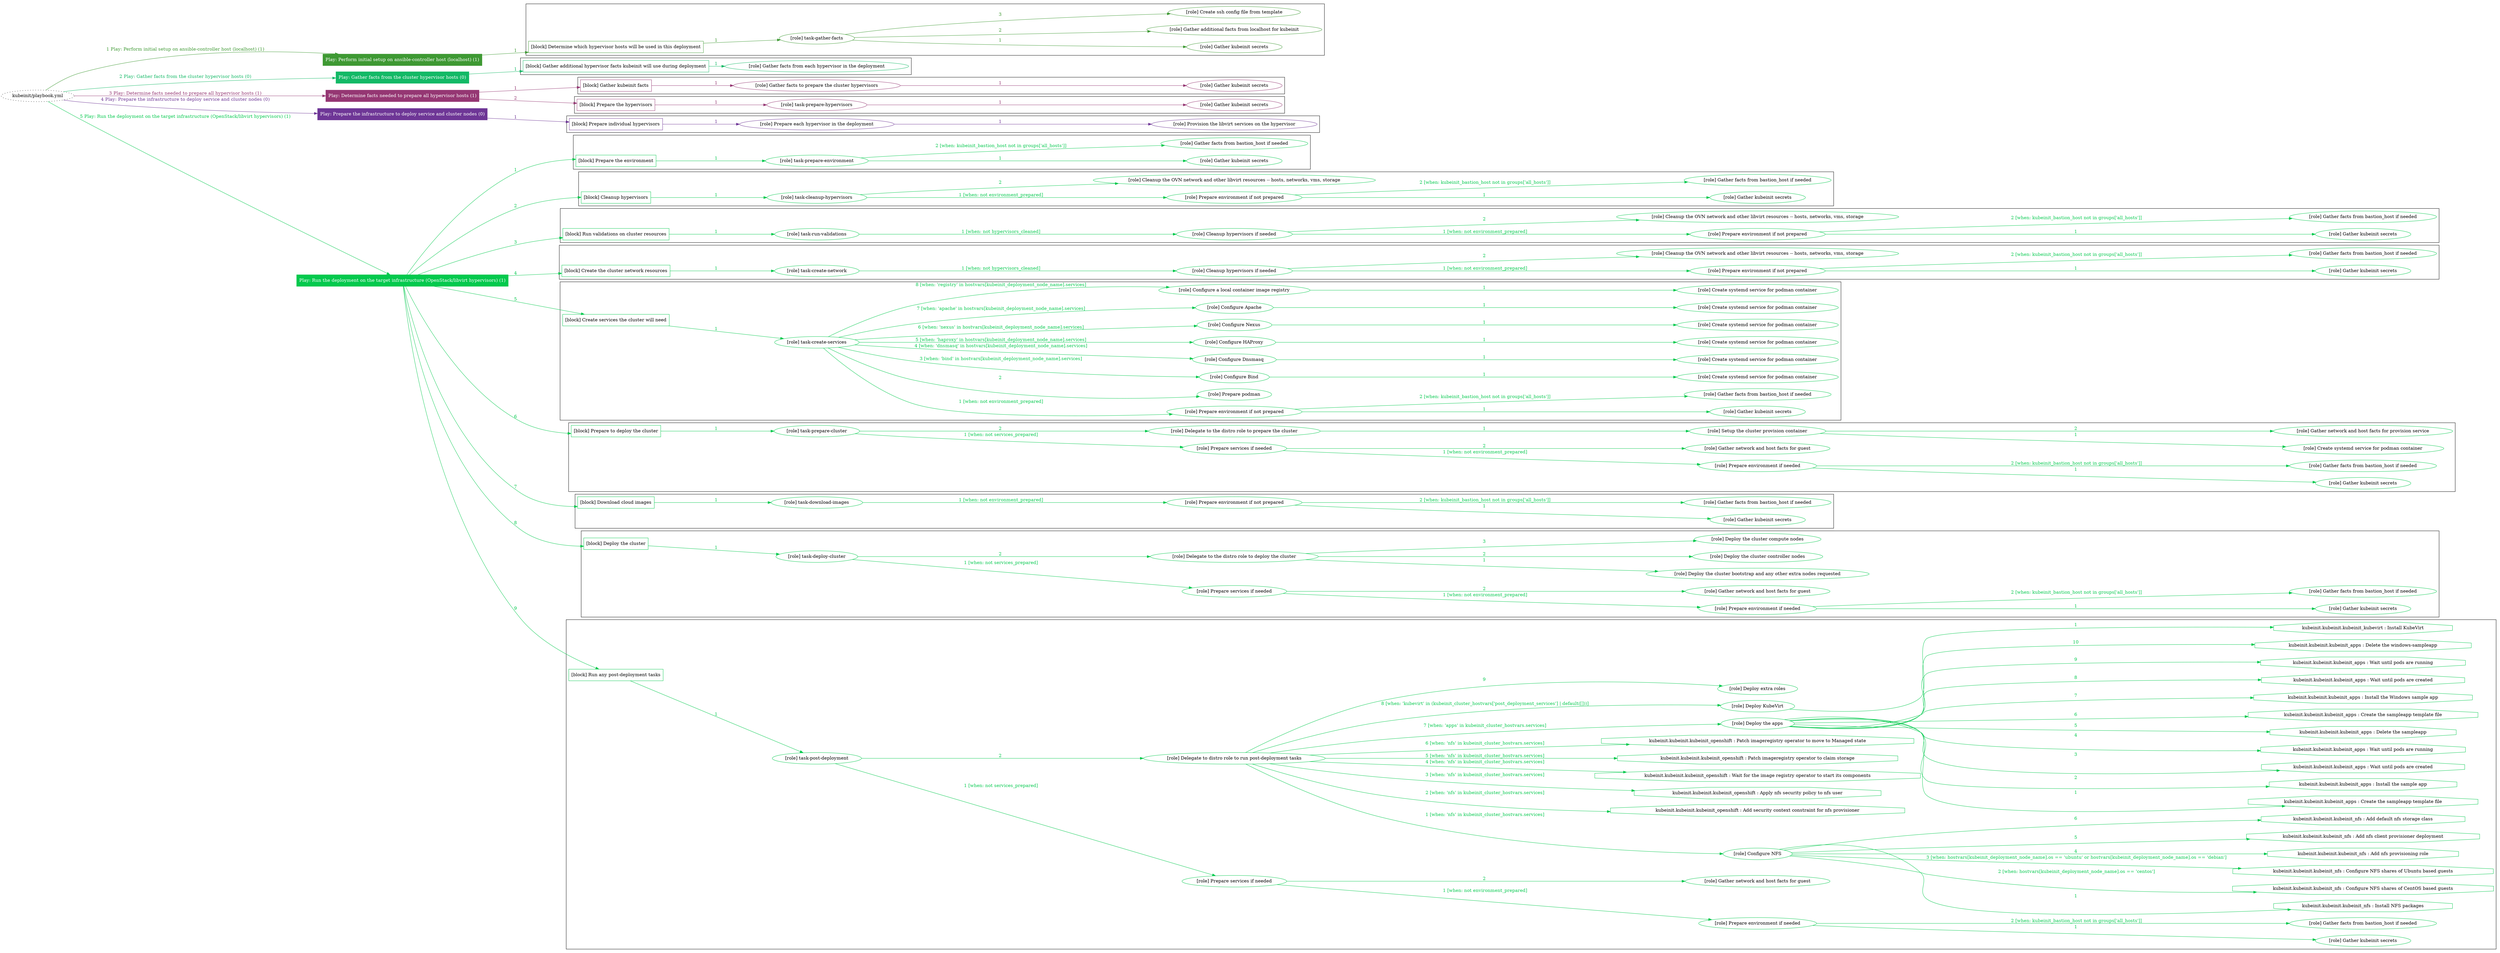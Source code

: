 digraph {
	graph [concentrate=true ordering=in rankdir=LR ratio=fill]
	edge [esep=5 sep=10]
	"kubeinit/playbook.yml" [URL="/home/runner/work/kubeinit/kubeinit/kubeinit/playbook.yml" id=playbook_2260e0f9 style=dotted]
	"kubeinit/playbook.yml" -> play_cb96706c [label="1 Play: Perform initial setup on ansible-controller host (localhost) (1)" color="#3e9933" fontcolor="#3e9933" id=edge_play_cb96706c labeltooltip="1 Play: Perform initial setup on ansible-controller host (localhost) (1)" tooltip="1 Play: Perform initial setup on ansible-controller host (localhost) (1)"]
	subgraph "Play: Perform initial setup on ansible-controller host (localhost) (1)" {
		play_cb96706c [label="Play: Perform initial setup on ansible-controller host (localhost) (1)" URL="/home/runner/work/kubeinit/kubeinit/kubeinit/playbook.yml" color="#3e9933" fontcolor="#ffffff" id=play_cb96706c shape=box style=filled tooltip=localhost]
		play_cb96706c -> block_ac59d38c [label=1 color="#3e9933" fontcolor="#3e9933" id=edge_block_ac59d38c labeltooltip=1 tooltip=1]
		subgraph cluster_block_ac59d38c {
			block_ac59d38c [label="[block] Determine which hypervisor hosts will be used in this deployment" URL="/home/runner/work/kubeinit/kubeinit/kubeinit/playbook.yml" color="#3e9933" id=block_ac59d38c labeltooltip="Determine which hypervisor hosts will be used in this deployment" shape=box tooltip="Determine which hypervisor hosts will be used in this deployment"]
			block_ac59d38c -> role_c56f5a10 [label="1 " color="#3e9933" fontcolor="#3e9933" id=edge_role_c56f5a10 labeltooltip="1 " tooltip="1 "]
			subgraph "task-gather-facts" {
				role_c56f5a10 [label="[role] task-gather-facts" URL="/home/runner/work/kubeinit/kubeinit/kubeinit/playbook.yml" color="#3e9933" id=role_c56f5a10 tooltip="task-gather-facts"]
				role_c56f5a10 -> role_43dac036 [label="1 " color="#3e9933" fontcolor="#3e9933" id=edge_role_43dac036 labeltooltip="1 " tooltip="1 "]
				subgraph "Gather kubeinit secrets" {
					role_43dac036 [label="[role] Gather kubeinit secrets" URL="/home/runner/.ansible/collections/ansible_collections/kubeinit/kubeinit/roles/kubeinit_prepare/tasks/build_hypervisors_group.yml" color="#3e9933" id=role_43dac036 tooltip="Gather kubeinit secrets"]
				}
				role_c56f5a10 -> role_27326c9a [label="2 " color="#3e9933" fontcolor="#3e9933" id=edge_role_27326c9a labeltooltip="2 " tooltip="2 "]
				subgraph "Gather additional facts from localhost for kubeinit" {
					role_27326c9a [label="[role] Gather additional facts from localhost for kubeinit" URL="/home/runner/.ansible/collections/ansible_collections/kubeinit/kubeinit/roles/kubeinit_prepare/tasks/build_hypervisors_group.yml" color="#3e9933" id=role_27326c9a tooltip="Gather additional facts from localhost for kubeinit"]
				}
				role_c56f5a10 -> role_a031f2b9 [label="3 " color="#3e9933" fontcolor="#3e9933" id=edge_role_a031f2b9 labeltooltip="3 " tooltip="3 "]
				subgraph "Create ssh config file from template" {
					role_a031f2b9 [label="[role] Create ssh config file from template" URL="/home/runner/.ansible/collections/ansible_collections/kubeinit/kubeinit/roles/kubeinit_prepare/tasks/build_hypervisors_group.yml" color="#3e9933" id=role_a031f2b9 tooltip="Create ssh config file from template"]
				}
			}
		}
	}
	"kubeinit/playbook.yml" -> play_4f08a99e [label="2 Play: Gather facts from the cluster hypervisor hosts (0)" color="#13b966" fontcolor="#13b966" id=edge_play_4f08a99e labeltooltip="2 Play: Gather facts from the cluster hypervisor hosts (0)" tooltip="2 Play: Gather facts from the cluster hypervisor hosts (0)"]
	subgraph "Play: Gather facts from the cluster hypervisor hosts (0)" {
		play_4f08a99e [label="Play: Gather facts from the cluster hypervisor hosts (0)" URL="/home/runner/work/kubeinit/kubeinit/kubeinit/playbook.yml" color="#13b966" fontcolor="#ffffff" id=play_4f08a99e shape=box style=filled tooltip="Play: Gather facts from the cluster hypervisor hosts (0)"]
		play_4f08a99e -> block_76102a33 [label=1 color="#13b966" fontcolor="#13b966" id=edge_block_76102a33 labeltooltip=1 tooltip=1]
		subgraph cluster_block_76102a33 {
			block_76102a33 [label="[block] Gather additional hypervisor facts kubeinit will use during deployment" URL="/home/runner/work/kubeinit/kubeinit/kubeinit/playbook.yml" color="#13b966" id=block_76102a33 labeltooltip="Gather additional hypervisor facts kubeinit will use during deployment" shape=box tooltip="Gather additional hypervisor facts kubeinit will use during deployment"]
			block_76102a33 -> role_83ed1aba [label="1 " color="#13b966" fontcolor="#13b966" id=edge_role_83ed1aba labeltooltip="1 " tooltip="1 "]
			subgraph "Gather facts from each hypervisor in the deployment" {
				role_83ed1aba [label="[role] Gather facts from each hypervisor in the deployment" URL="/home/runner/work/kubeinit/kubeinit/kubeinit/playbook.yml" color="#13b966" id=role_83ed1aba tooltip="Gather facts from each hypervisor in the deployment"]
			}
		}
	}
	"kubeinit/playbook.yml" -> play_5c1dbdb6 [label="3 Play: Determine facts needed to prepare all hypervisor hosts (1)" color="#953773" fontcolor="#953773" id=edge_play_5c1dbdb6 labeltooltip="3 Play: Determine facts needed to prepare all hypervisor hosts (1)" tooltip="3 Play: Determine facts needed to prepare all hypervisor hosts (1)"]
	subgraph "Play: Determine facts needed to prepare all hypervisor hosts (1)" {
		play_5c1dbdb6 [label="Play: Determine facts needed to prepare all hypervisor hosts (1)" URL="/home/runner/work/kubeinit/kubeinit/kubeinit/playbook.yml" color="#953773" fontcolor="#ffffff" id=play_5c1dbdb6 shape=box style=filled tooltip=localhost]
		play_5c1dbdb6 -> block_6e096ef9 [label=1 color="#953773" fontcolor="#953773" id=edge_block_6e096ef9 labeltooltip=1 tooltip=1]
		subgraph cluster_block_6e096ef9 {
			block_6e096ef9 [label="[block] Gather kubeinit facts" URL="/home/runner/work/kubeinit/kubeinit/kubeinit/playbook.yml" color="#953773" id=block_6e096ef9 labeltooltip="Gather kubeinit facts" shape=box tooltip="Gather kubeinit facts"]
			block_6e096ef9 -> role_a1b9cfc3 [label="1 " color="#953773" fontcolor="#953773" id=edge_role_a1b9cfc3 labeltooltip="1 " tooltip="1 "]
			subgraph "Gather facts to prepare the cluster hypervisors" {
				role_a1b9cfc3 [label="[role] Gather facts to prepare the cluster hypervisors" URL="/home/runner/work/kubeinit/kubeinit/kubeinit/playbook.yml" color="#953773" id=role_a1b9cfc3 tooltip="Gather facts to prepare the cluster hypervisors"]
				role_a1b9cfc3 -> role_01ceef43 [label="1 " color="#953773" fontcolor="#953773" id=edge_role_01ceef43 labeltooltip="1 " tooltip="1 "]
				subgraph "Gather kubeinit secrets" {
					role_01ceef43 [label="[role] Gather kubeinit secrets" URL="/home/runner/.ansible/collections/ansible_collections/kubeinit/kubeinit/roles/kubeinit_prepare/tasks/gather_kubeinit_facts.yml" color="#953773" id=role_01ceef43 tooltip="Gather kubeinit secrets"]
				}
			}
		}
		play_5c1dbdb6 -> block_8b425281 [label=2 color="#953773" fontcolor="#953773" id=edge_block_8b425281 labeltooltip=2 tooltip=2]
		subgraph cluster_block_8b425281 {
			block_8b425281 [label="[block] Prepare the hypervisors" URL="/home/runner/work/kubeinit/kubeinit/kubeinit/playbook.yml" color="#953773" id=block_8b425281 labeltooltip="Prepare the hypervisors" shape=box tooltip="Prepare the hypervisors"]
			block_8b425281 -> role_136146a9 [label="1 " color="#953773" fontcolor="#953773" id=edge_role_136146a9 labeltooltip="1 " tooltip="1 "]
			subgraph "task-prepare-hypervisors" {
				role_136146a9 [label="[role] task-prepare-hypervisors" URL="/home/runner/work/kubeinit/kubeinit/kubeinit/playbook.yml" color="#953773" id=role_136146a9 tooltip="task-prepare-hypervisors"]
				role_136146a9 -> role_70247a9c [label="1 " color="#953773" fontcolor="#953773" id=edge_role_70247a9c labeltooltip="1 " tooltip="1 "]
				subgraph "Gather kubeinit secrets" {
					role_70247a9c [label="[role] Gather kubeinit secrets" URL="/home/runner/.ansible/collections/ansible_collections/kubeinit/kubeinit/roles/kubeinit_prepare/tasks/gather_kubeinit_facts.yml" color="#953773" id=role_70247a9c tooltip="Gather kubeinit secrets"]
				}
			}
		}
	}
	"kubeinit/playbook.yml" -> play_7cf3fdbe [label="4 Play: Prepare the infrastructure to deploy service and cluster nodes (0)" color="#6e3696" fontcolor="#6e3696" id=edge_play_7cf3fdbe labeltooltip="4 Play: Prepare the infrastructure to deploy service and cluster nodes (0)" tooltip="4 Play: Prepare the infrastructure to deploy service and cluster nodes (0)"]
	subgraph "Play: Prepare the infrastructure to deploy service and cluster nodes (0)" {
		play_7cf3fdbe [label="Play: Prepare the infrastructure to deploy service and cluster nodes (0)" URL="/home/runner/work/kubeinit/kubeinit/kubeinit/playbook.yml" color="#6e3696" fontcolor="#ffffff" id=play_7cf3fdbe shape=box style=filled tooltip="Play: Prepare the infrastructure to deploy service and cluster nodes (0)"]
		play_7cf3fdbe -> block_9cf2ef21 [label=1 color="#6e3696" fontcolor="#6e3696" id=edge_block_9cf2ef21 labeltooltip=1 tooltip=1]
		subgraph cluster_block_9cf2ef21 {
			block_9cf2ef21 [label="[block] Prepare individual hypervisors" URL="/home/runner/work/kubeinit/kubeinit/kubeinit/playbook.yml" color="#6e3696" id=block_9cf2ef21 labeltooltip="Prepare individual hypervisors" shape=box tooltip="Prepare individual hypervisors"]
			block_9cf2ef21 -> role_3f03dcf8 [label="1 " color="#6e3696" fontcolor="#6e3696" id=edge_role_3f03dcf8 labeltooltip="1 " tooltip="1 "]
			subgraph "Prepare each hypervisor in the deployment" {
				role_3f03dcf8 [label="[role] Prepare each hypervisor in the deployment" URL="/home/runner/work/kubeinit/kubeinit/kubeinit/playbook.yml" color="#6e3696" id=role_3f03dcf8 tooltip="Prepare each hypervisor in the deployment"]
				role_3f03dcf8 -> role_159ddc24 [label="1 " color="#6e3696" fontcolor="#6e3696" id=edge_role_159ddc24 labeltooltip="1 " tooltip="1 "]
				subgraph "Provision the libvirt services on the hypervisor" {
					role_159ddc24 [label="[role] Provision the libvirt services on the hypervisor" URL="/home/runner/.ansible/collections/ansible_collections/kubeinit/kubeinit/roles/kubeinit_prepare/tasks/prepare_hypervisor.yml" color="#6e3696" id=role_159ddc24 tooltip="Provision the libvirt services on the hypervisor"]
				}
			}
		}
	}
	"kubeinit/playbook.yml" -> play_435ec84e [label="5 Play: Run the deployment on the target infrastructure (OpenStack/libvirt hypervisors) (1)" color="#03c94d" fontcolor="#03c94d" id=edge_play_435ec84e labeltooltip="5 Play: Run the deployment on the target infrastructure (OpenStack/libvirt hypervisors) (1)" tooltip="5 Play: Run the deployment on the target infrastructure (OpenStack/libvirt hypervisors) (1)"]
	subgraph "Play: Run the deployment on the target infrastructure (OpenStack/libvirt hypervisors) (1)" {
		play_435ec84e [label="Play: Run the deployment on the target infrastructure (OpenStack/libvirt hypervisors) (1)" URL="/home/runner/work/kubeinit/kubeinit/kubeinit/playbook.yml" color="#03c94d" fontcolor="#ffffff" id=play_435ec84e shape=box style=filled tooltip=localhost]
		play_435ec84e -> block_8accece9 [label=1 color="#03c94d" fontcolor="#03c94d" id=edge_block_8accece9 labeltooltip=1 tooltip=1]
		subgraph cluster_block_8accece9 {
			block_8accece9 [label="[block] Prepare the environment" URL="/home/runner/work/kubeinit/kubeinit/kubeinit/playbook.yml" color="#03c94d" id=block_8accece9 labeltooltip="Prepare the environment" shape=box tooltip="Prepare the environment"]
			block_8accece9 -> role_9622970b [label="1 " color="#03c94d" fontcolor="#03c94d" id=edge_role_9622970b labeltooltip="1 " tooltip="1 "]
			subgraph "task-prepare-environment" {
				role_9622970b [label="[role] task-prepare-environment" URL="/home/runner/work/kubeinit/kubeinit/kubeinit/playbook.yml" color="#03c94d" id=role_9622970b tooltip="task-prepare-environment"]
				role_9622970b -> role_7a1564af [label="1 " color="#03c94d" fontcolor="#03c94d" id=edge_role_7a1564af labeltooltip="1 " tooltip="1 "]
				subgraph "Gather kubeinit secrets" {
					role_7a1564af [label="[role] Gather kubeinit secrets" URL="/home/runner/.ansible/collections/ansible_collections/kubeinit/kubeinit/roles/kubeinit_prepare/tasks/gather_kubeinit_facts.yml" color="#03c94d" id=role_7a1564af tooltip="Gather kubeinit secrets"]
				}
				role_9622970b -> role_50aab4f2 [label="2 [when: kubeinit_bastion_host not in groups['all_hosts']]" color="#03c94d" fontcolor="#03c94d" id=edge_role_50aab4f2 labeltooltip="2 [when: kubeinit_bastion_host not in groups['all_hosts']]" tooltip="2 [when: kubeinit_bastion_host not in groups['all_hosts']]"]
				subgraph "Gather facts from bastion_host if needed" {
					role_50aab4f2 [label="[role] Gather facts from bastion_host if needed" URL="/home/runner/.ansible/collections/ansible_collections/kubeinit/kubeinit/roles/kubeinit_prepare/tasks/main.yml" color="#03c94d" id=role_50aab4f2 tooltip="Gather facts from bastion_host if needed"]
				}
			}
		}
		play_435ec84e -> block_6df2a86b [label=2 color="#03c94d" fontcolor="#03c94d" id=edge_block_6df2a86b labeltooltip=2 tooltip=2]
		subgraph cluster_block_6df2a86b {
			block_6df2a86b [label="[block] Cleanup hypervisors" URL="/home/runner/work/kubeinit/kubeinit/kubeinit/playbook.yml" color="#03c94d" id=block_6df2a86b labeltooltip="Cleanup hypervisors" shape=box tooltip="Cleanup hypervisors"]
			block_6df2a86b -> role_8113bdde [label="1 " color="#03c94d" fontcolor="#03c94d" id=edge_role_8113bdde labeltooltip="1 " tooltip="1 "]
			subgraph "task-cleanup-hypervisors" {
				role_8113bdde [label="[role] task-cleanup-hypervisors" URL="/home/runner/work/kubeinit/kubeinit/kubeinit/playbook.yml" color="#03c94d" id=role_8113bdde tooltip="task-cleanup-hypervisors"]
				role_8113bdde -> role_74e4fae3 [label="1 [when: not environment_prepared]" color="#03c94d" fontcolor="#03c94d" id=edge_role_74e4fae3 labeltooltip="1 [when: not environment_prepared]" tooltip="1 [when: not environment_prepared]"]
				subgraph "Prepare environment if not prepared" {
					role_74e4fae3 [label="[role] Prepare environment if not prepared" URL="/home/runner/.ansible/collections/ansible_collections/kubeinit/kubeinit/roles/kubeinit_libvirt/tasks/cleanup_hypervisors.yml" color="#03c94d" id=role_74e4fae3 tooltip="Prepare environment if not prepared"]
					role_74e4fae3 -> role_0f7db441 [label="1 " color="#03c94d" fontcolor="#03c94d" id=edge_role_0f7db441 labeltooltip="1 " tooltip="1 "]
					subgraph "Gather kubeinit secrets" {
						role_0f7db441 [label="[role] Gather kubeinit secrets" URL="/home/runner/.ansible/collections/ansible_collections/kubeinit/kubeinit/roles/kubeinit_prepare/tasks/gather_kubeinit_facts.yml" color="#03c94d" id=role_0f7db441 tooltip="Gather kubeinit secrets"]
					}
					role_74e4fae3 -> role_bc627cb1 [label="2 [when: kubeinit_bastion_host not in groups['all_hosts']]" color="#03c94d" fontcolor="#03c94d" id=edge_role_bc627cb1 labeltooltip="2 [when: kubeinit_bastion_host not in groups['all_hosts']]" tooltip="2 [when: kubeinit_bastion_host not in groups['all_hosts']]"]
					subgraph "Gather facts from bastion_host if needed" {
						role_bc627cb1 [label="[role] Gather facts from bastion_host if needed" URL="/home/runner/.ansible/collections/ansible_collections/kubeinit/kubeinit/roles/kubeinit_prepare/tasks/main.yml" color="#03c94d" id=role_bc627cb1 tooltip="Gather facts from bastion_host if needed"]
					}
				}
				role_8113bdde -> role_ec8dcd8f [label="2 " color="#03c94d" fontcolor="#03c94d" id=edge_role_ec8dcd8f labeltooltip="2 " tooltip="2 "]
				subgraph "Cleanup the OVN network and other libvirt resources -- hosts, networks, vms, storage" {
					role_ec8dcd8f [label="[role] Cleanup the OVN network and other libvirt resources -- hosts, networks, vms, storage" URL="/home/runner/.ansible/collections/ansible_collections/kubeinit/kubeinit/roles/kubeinit_libvirt/tasks/cleanup_hypervisors.yml" color="#03c94d" id=role_ec8dcd8f tooltip="Cleanup the OVN network and other libvirt resources -- hosts, networks, vms, storage"]
				}
			}
		}
		play_435ec84e -> block_f2a961c3 [label=3 color="#03c94d" fontcolor="#03c94d" id=edge_block_f2a961c3 labeltooltip=3 tooltip=3]
		subgraph cluster_block_f2a961c3 {
			block_f2a961c3 [label="[block] Run validations on cluster resources" URL="/home/runner/work/kubeinit/kubeinit/kubeinit/playbook.yml" color="#03c94d" id=block_f2a961c3 labeltooltip="Run validations on cluster resources" shape=box tooltip="Run validations on cluster resources"]
			block_f2a961c3 -> role_51626b51 [label="1 " color="#03c94d" fontcolor="#03c94d" id=edge_role_51626b51 labeltooltip="1 " tooltip="1 "]
			subgraph "task-run-validations" {
				role_51626b51 [label="[role] task-run-validations" URL="/home/runner/work/kubeinit/kubeinit/kubeinit/playbook.yml" color="#03c94d" id=role_51626b51 tooltip="task-run-validations"]
				role_51626b51 -> role_276a6424 [label="1 [when: not hypervisors_cleaned]" color="#03c94d" fontcolor="#03c94d" id=edge_role_276a6424 labeltooltip="1 [when: not hypervisors_cleaned]" tooltip="1 [when: not hypervisors_cleaned]"]
				subgraph "Cleanup hypervisors if needed" {
					role_276a6424 [label="[role] Cleanup hypervisors if needed" URL="/home/runner/.ansible/collections/ansible_collections/kubeinit/kubeinit/roles/kubeinit_validations/tasks/main.yml" color="#03c94d" id=role_276a6424 tooltip="Cleanup hypervisors if needed"]
					role_276a6424 -> role_64be8ad4 [label="1 [when: not environment_prepared]" color="#03c94d" fontcolor="#03c94d" id=edge_role_64be8ad4 labeltooltip="1 [when: not environment_prepared]" tooltip="1 [when: not environment_prepared]"]
					subgraph "Prepare environment if not prepared" {
						role_64be8ad4 [label="[role] Prepare environment if not prepared" URL="/home/runner/.ansible/collections/ansible_collections/kubeinit/kubeinit/roles/kubeinit_libvirt/tasks/cleanup_hypervisors.yml" color="#03c94d" id=role_64be8ad4 tooltip="Prepare environment if not prepared"]
						role_64be8ad4 -> role_42177f39 [label="1 " color="#03c94d" fontcolor="#03c94d" id=edge_role_42177f39 labeltooltip="1 " tooltip="1 "]
						subgraph "Gather kubeinit secrets" {
							role_42177f39 [label="[role] Gather kubeinit secrets" URL="/home/runner/.ansible/collections/ansible_collections/kubeinit/kubeinit/roles/kubeinit_prepare/tasks/gather_kubeinit_facts.yml" color="#03c94d" id=role_42177f39 tooltip="Gather kubeinit secrets"]
						}
						role_64be8ad4 -> role_6603ed08 [label="2 [when: kubeinit_bastion_host not in groups['all_hosts']]" color="#03c94d" fontcolor="#03c94d" id=edge_role_6603ed08 labeltooltip="2 [when: kubeinit_bastion_host not in groups['all_hosts']]" tooltip="2 [when: kubeinit_bastion_host not in groups['all_hosts']]"]
						subgraph "Gather facts from bastion_host if needed" {
							role_6603ed08 [label="[role] Gather facts from bastion_host if needed" URL="/home/runner/.ansible/collections/ansible_collections/kubeinit/kubeinit/roles/kubeinit_prepare/tasks/main.yml" color="#03c94d" id=role_6603ed08 tooltip="Gather facts from bastion_host if needed"]
						}
					}
					role_276a6424 -> role_5367969f [label="2 " color="#03c94d" fontcolor="#03c94d" id=edge_role_5367969f labeltooltip="2 " tooltip="2 "]
					subgraph "Cleanup the OVN network and other libvirt resources -- hosts, networks, vms, storage" {
						role_5367969f [label="[role] Cleanup the OVN network and other libvirt resources -- hosts, networks, vms, storage" URL="/home/runner/.ansible/collections/ansible_collections/kubeinit/kubeinit/roles/kubeinit_libvirt/tasks/cleanup_hypervisors.yml" color="#03c94d" id=role_5367969f tooltip="Cleanup the OVN network and other libvirt resources -- hosts, networks, vms, storage"]
					}
				}
			}
		}
		play_435ec84e -> block_7549f984 [label=4 color="#03c94d" fontcolor="#03c94d" id=edge_block_7549f984 labeltooltip=4 tooltip=4]
		subgraph cluster_block_7549f984 {
			block_7549f984 [label="[block] Create the cluster network resources" URL="/home/runner/work/kubeinit/kubeinit/kubeinit/playbook.yml" color="#03c94d" id=block_7549f984 labeltooltip="Create the cluster network resources" shape=box tooltip="Create the cluster network resources"]
			block_7549f984 -> role_a4d1d447 [label="1 " color="#03c94d" fontcolor="#03c94d" id=edge_role_a4d1d447 labeltooltip="1 " tooltip="1 "]
			subgraph "task-create-network" {
				role_a4d1d447 [label="[role] task-create-network" URL="/home/runner/work/kubeinit/kubeinit/kubeinit/playbook.yml" color="#03c94d" id=role_a4d1d447 tooltip="task-create-network"]
				role_a4d1d447 -> role_2a1df12e [label="1 [when: not hypervisors_cleaned]" color="#03c94d" fontcolor="#03c94d" id=edge_role_2a1df12e labeltooltip="1 [when: not hypervisors_cleaned]" tooltip="1 [when: not hypervisors_cleaned]"]
				subgraph "Cleanup hypervisors if needed" {
					role_2a1df12e [label="[role] Cleanup hypervisors if needed" URL="/home/runner/.ansible/collections/ansible_collections/kubeinit/kubeinit/roles/kubeinit_libvirt/tasks/create_network.yml" color="#03c94d" id=role_2a1df12e tooltip="Cleanup hypervisors if needed"]
					role_2a1df12e -> role_5a1a4e41 [label="1 [when: not environment_prepared]" color="#03c94d" fontcolor="#03c94d" id=edge_role_5a1a4e41 labeltooltip="1 [when: not environment_prepared]" tooltip="1 [when: not environment_prepared]"]
					subgraph "Prepare environment if not prepared" {
						role_5a1a4e41 [label="[role] Prepare environment if not prepared" URL="/home/runner/.ansible/collections/ansible_collections/kubeinit/kubeinit/roles/kubeinit_libvirt/tasks/cleanup_hypervisors.yml" color="#03c94d" id=role_5a1a4e41 tooltip="Prepare environment if not prepared"]
						role_5a1a4e41 -> role_4d7a2698 [label="1 " color="#03c94d" fontcolor="#03c94d" id=edge_role_4d7a2698 labeltooltip="1 " tooltip="1 "]
						subgraph "Gather kubeinit secrets" {
							role_4d7a2698 [label="[role] Gather kubeinit secrets" URL="/home/runner/.ansible/collections/ansible_collections/kubeinit/kubeinit/roles/kubeinit_prepare/tasks/gather_kubeinit_facts.yml" color="#03c94d" id=role_4d7a2698 tooltip="Gather kubeinit secrets"]
						}
						role_5a1a4e41 -> role_acd5956a [label="2 [when: kubeinit_bastion_host not in groups['all_hosts']]" color="#03c94d" fontcolor="#03c94d" id=edge_role_acd5956a labeltooltip="2 [when: kubeinit_bastion_host not in groups['all_hosts']]" tooltip="2 [when: kubeinit_bastion_host not in groups['all_hosts']]"]
						subgraph "Gather facts from bastion_host if needed" {
							role_acd5956a [label="[role] Gather facts from bastion_host if needed" URL="/home/runner/.ansible/collections/ansible_collections/kubeinit/kubeinit/roles/kubeinit_prepare/tasks/main.yml" color="#03c94d" id=role_acd5956a tooltip="Gather facts from bastion_host if needed"]
						}
					}
					role_2a1df12e -> role_b5a28c88 [label="2 " color="#03c94d" fontcolor="#03c94d" id=edge_role_b5a28c88 labeltooltip="2 " tooltip="2 "]
					subgraph "Cleanup the OVN network and other libvirt resources -- hosts, networks, vms, storage" {
						role_b5a28c88 [label="[role] Cleanup the OVN network and other libvirt resources -- hosts, networks, vms, storage" URL="/home/runner/.ansible/collections/ansible_collections/kubeinit/kubeinit/roles/kubeinit_libvirt/tasks/cleanup_hypervisors.yml" color="#03c94d" id=role_b5a28c88 tooltip="Cleanup the OVN network and other libvirt resources -- hosts, networks, vms, storage"]
					}
				}
			}
		}
		play_435ec84e -> block_fc6b08d3 [label=5 color="#03c94d" fontcolor="#03c94d" id=edge_block_fc6b08d3 labeltooltip=5 tooltip=5]
		subgraph cluster_block_fc6b08d3 {
			block_fc6b08d3 [label="[block] Create services the cluster will need" URL="/home/runner/work/kubeinit/kubeinit/kubeinit/playbook.yml" color="#03c94d" id=block_fc6b08d3 labeltooltip="Create services the cluster will need" shape=box tooltip="Create services the cluster will need"]
			block_fc6b08d3 -> role_80af0f4d [label="1 " color="#03c94d" fontcolor="#03c94d" id=edge_role_80af0f4d labeltooltip="1 " tooltip="1 "]
			subgraph "task-create-services" {
				role_80af0f4d [label="[role] task-create-services" URL="/home/runner/work/kubeinit/kubeinit/kubeinit/playbook.yml" color="#03c94d" id=role_80af0f4d tooltip="task-create-services"]
				role_80af0f4d -> role_74f5fd32 [label="1 [when: not environment_prepared]" color="#03c94d" fontcolor="#03c94d" id=edge_role_74f5fd32 labeltooltip="1 [when: not environment_prepared]" tooltip="1 [when: not environment_prepared]"]
				subgraph "Prepare environment if not prepared" {
					role_74f5fd32 [label="[role] Prepare environment if not prepared" URL="/home/runner/.ansible/collections/ansible_collections/kubeinit/kubeinit/roles/kubeinit_services/tasks/main.yml" color="#03c94d" id=role_74f5fd32 tooltip="Prepare environment if not prepared"]
					role_74f5fd32 -> role_fbe0d84a [label="1 " color="#03c94d" fontcolor="#03c94d" id=edge_role_fbe0d84a labeltooltip="1 " tooltip="1 "]
					subgraph "Gather kubeinit secrets" {
						role_fbe0d84a [label="[role] Gather kubeinit secrets" URL="/home/runner/.ansible/collections/ansible_collections/kubeinit/kubeinit/roles/kubeinit_prepare/tasks/gather_kubeinit_facts.yml" color="#03c94d" id=role_fbe0d84a tooltip="Gather kubeinit secrets"]
					}
					role_74f5fd32 -> role_356b8d0b [label="2 [when: kubeinit_bastion_host not in groups['all_hosts']]" color="#03c94d" fontcolor="#03c94d" id=edge_role_356b8d0b labeltooltip="2 [when: kubeinit_bastion_host not in groups['all_hosts']]" tooltip="2 [when: kubeinit_bastion_host not in groups['all_hosts']]"]
					subgraph "Gather facts from bastion_host if needed" {
						role_356b8d0b [label="[role] Gather facts from bastion_host if needed" URL="/home/runner/.ansible/collections/ansible_collections/kubeinit/kubeinit/roles/kubeinit_prepare/tasks/main.yml" color="#03c94d" id=role_356b8d0b tooltip="Gather facts from bastion_host if needed"]
					}
				}
				role_80af0f4d -> role_294931dd [label="2 " color="#03c94d" fontcolor="#03c94d" id=edge_role_294931dd labeltooltip="2 " tooltip="2 "]
				subgraph "Prepare podman" {
					role_294931dd [label="[role] Prepare podman" URL="/home/runner/.ansible/collections/ansible_collections/kubeinit/kubeinit/roles/kubeinit_services/tasks/00_create_service_pod.yml" color="#03c94d" id=role_294931dd tooltip="Prepare podman"]
				}
				role_80af0f4d -> role_9aff7387 [label="3 [when: 'bind' in hostvars[kubeinit_deployment_node_name].services]" color="#03c94d" fontcolor="#03c94d" id=edge_role_9aff7387 labeltooltip="3 [when: 'bind' in hostvars[kubeinit_deployment_node_name].services]" tooltip="3 [when: 'bind' in hostvars[kubeinit_deployment_node_name].services]"]
				subgraph "Configure Bind" {
					role_9aff7387 [label="[role] Configure Bind" URL="/home/runner/.ansible/collections/ansible_collections/kubeinit/kubeinit/roles/kubeinit_services/tasks/start_services_containers.yml" color="#03c94d" id=role_9aff7387 tooltip="Configure Bind"]
					role_9aff7387 -> role_9d99aab3 [label="1 " color="#03c94d" fontcolor="#03c94d" id=edge_role_9d99aab3 labeltooltip="1 " tooltip="1 "]
					subgraph "Create systemd service for podman container" {
						role_9d99aab3 [label="[role] Create systemd service for podman container" URL="/home/runner/.ansible/collections/ansible_collections/kubeinit/kubeinit/roles/kubeinit_bind/tasks/main.yml" color="#03c94d" id=role_9d99aab3 tooltip="Create systemd service for podman container"]
					}
				}
				role_80af0f4d -> role_0a3d80fc [label="4 [when: 'dnsmasq' in hostvars[kubeinit_deployment_node_name].services]" color="#03c94d" fontcolor="#03c94d" id=edge_role_0a3d80fc labeltooltip="4 [when: 'dnsmasq' in hostvars[kubeinit_deployment_node_name].services]" tooltip="4 [when: 'dnsmasq' in hostvars[kubeinit_deployment_node_name].services]"]
				subgraph "Configure Dnsmasq" {
					role_0a3d80fc [label="[role] Configure Dnsmasq" URL="/home/runner/.ansible/collections/ansible_collections/kubeinit/kubeinit/roles/kubeinit_services/tasks/start_services_containers.yml" color="#03c94d" id=role_0a3d80fc tooltip="Configure Dnsmasq"]
					role_0a3d80fc -> role_d9cd92db [label="1 " color="#03c94d" fontcolor="#03c94d" id=edge_role_d9cd92db labeltooltip="1 " tooltip="1 "]
					subgraph "Create systemd service for podman container" {
						role_d9cd92db [label="[role] Create systemd service for podman container" URL="/home/runner/.ansible/collections/ansible_collections/kubeinit/kubeinit/roles/kubeinit_dnsmasq/tasks/main.yml" color="#03c94d" id=role_d9cd92db tooltip="Create systemd service for podman container"]
					}
				}
				role_80af0f4d -> role_aee1b518 [label="5 [when: 'haproxy' in hostvars[kubeinit_deployment_node_name].services]" color="#03c94d" fontcolor="#03c94d" id=edge_role_aee1b518 labeltooltip="5 [when: 'haproxy' in hostvars[kubeinit_deployment_node_name].services]" tooltip="5 [when: 'haproxy' in hostvars[kubeinit_deployment_node_name].services]"]
				subgraph "Configure HAProxy" {
					role_aee1b518 [label="[role] Configure HAProxy" URL="/home/runner/.ansible/collections/ansible_collections/kubeinit/kubeinit/roles/kubeinit_services/tasks/start_services_containers.yml" color="#03c94d" id=role_aee1b518 tooltip="Configure HAProxy"]
					role_aee1b518 -> role_180b311d [label="1 " color="#03c94d" fontcolor="#03c94d" id=edge_role_180b311d labeltooltip="1 " tooltip="1 "]
					subgraph "Create systemd service for podman container" {
						role_180b311d [label="[role] Create systemd service for podman container" URL="/home/runner/.ansible/collections/ansible_collections/kubeinit/kubeinit/roles/kubeinit_haproxy/tasks/main.yml" color="#03c94d" id=role_180b311d tooltip="Create systemd service for podman container"]
					}
				}
				role_80af0f4d -> role_23cda4e4 [label="6 [when: 'nexus' in hostvars[kubeinit_deployment_node_name].services]" color="#03c94d" fontcolor="#03c94d" id=edge_role_23cda4e4 labeltooltip="6 [when: 'nexus' in hostvars[kubeinit_deployment_node_name].services]" tooltip="6 [when: 'nexus' in hostvars[kubeinit_deployment_node_name].services]"]
				subgraph "Configure Nexus" {
					role_23cda4e4 [label="[role] Configure Nexus" URL="/home/runner/.ansible/collections/ansible_collections/kubeinit/kubeinit/roles/kubeinit_services/tasks/start_services_containers.yml" color="#03c94d" id=role_23cda4e4 tooltip="Configure Nexus"]
					role_23cda4e4 -> role_bece851d [label="1 " color="#03c94d" fontcolor="#03c94d" id=edge_role_bece851d labeltooltip="1 " tooltip="1 "]
					subgraph "Create systemd service for podman container" {
						role_bece851d [label="[role] Create systemd service for podman container" URL="/home/runner/.ansible/collections/ansible_collections/kubeinit/kubeinit/roles/kubeinit_nexus/tasks/main.yml" color="#03c94d" id=role_bece851d tooltip="Create systemd service for podman container"]
					}
				}
				role_80af0f4d -> role_79b56be5 [label="7 [when: 'apache' in hostvars[kubeinit_deployment_node_name].services]" color="#03c94d" fontcolor="#03c94d" id=edge_role_79b56be5 labeltooltip="7 [when: 'apache' in hostvars[kubeinit_deployment_node_name].services]" tooltip="7 [when: 'apache' in hostvars[kubeinit_deployment_node_name].services]"]
				subgraph "Configure Apache" {
					role_79b56be5 [label="[role] Configure Apache" URL="/home/runner/.ansible/collections/ansible_collections/kubeinit/kubeinit/roles/kubeinit_services/tasks/start_services_containers.yml" color="#03c94d" id=role_79b56be5 tooltip="Configure Apache"]
					role_79b56be5 -> role_bb4d472f [label="1 " color="#03c94d" fontcolor="#03c94d" id=edge_role_bb4d472f labeltooltip="1 " tooltip="1 "]
					subgraph "Create systemd service for podman container" {
						role_bb4d472f [label="[role] Create systemd service for podman container" URL="/home/runner/.ansible/collections/ansible_collections/kubeinit/kubeinit/roles/kubeinit_apache/tasks/main.yml" color="#03c94d" id=role_bb4d472f tooltip="Create systemd service for podman container"]
					}
				}
				role_80af0f4d -> role_2fcc9c0c [label="8 [when: 'registry' in hostvars[kubeinit_deployment_node_name].services]" color="#03c94d" fontcolor="#03c94d" id=edge_role_2fcc9c0c labeltooltip="8 [when: 'registry' in hostvars[kubeinit_deployment_node_name].services]" tooltip="8 [when: 'registry' in hostvars[kubeinit_deployment_node_name].services]"]
				subgraph "Configure a local container image registry" {
					role_2fcc9c0c [label="[role] Configure a local container image registry" URL="/home/runner/.ansible/collections/ansible_collections/kubeinit/kubeinit/roles/kubeinit_services/tasks/start_services_containers.yml" color="#03c94d" id=role_2fcc9c0c tooltip="Configure a local container image registry"]
					role_2fcc9c0c -> role_d96a816f [label="1 " color="#03c94d" fontcolor="#03c94d" id=edge_role_d96a816f labeltooltip="1 " tooltip="1 "]
					subgraph "Create systemd service for podman container" {
						role_d96a816f [label="[role] Create systemd service for podman container" URL="/home/runner/.ansible/collections/ansible_collections/kubeinit/kubeinit/roles/kubeinit_registry/tasks/main.yml" color="#03c94d" id=role_d96a816f tooltip="Create systemd service for podman container"]
					}
				}
			}
		}
		play_435ec84e -> block_4e574fe7 [label=6 color="#03c94d" fontcolor="#03c94d" id=edge_block_4e574fe7 labeltooltip=6 tooltip=6]
		subgraph cluster_block_4e574fe7 {
			block_4e574fe7 [label="[block] Prepare to deploy the cluster" URL="/home/runner/work/kubeinit/kubeinit/kubeinit/playbook.yml" color="#03c94d" id=block_4e574fe7 labeltooltip="Prepare to deploy the cluster" shape=box tooltip="Prepare to deploy the cluster"]
			block_4e574fe7 -> role_f5b0188a [label="1 " color="#03c94d" fontcolor="#03c94d" id=edge_role_f5b0188a labeltooltip="1 " tooltip="1 "]
			subgraph "task-prepare-cluster" {
				role_f5b0188a [label="[role] task-prepare-cluster" URL="/home/runner/work/kubeinit/kubeinit/kubeinit/playbook.yml" color="#03c94d" id=role_f5b0188a tooltip="task-prepare-cluster"]
				role_f5b0188a -> role_d7cfdb4d [label="1 [when: not services_prepared]" color="#03c94d" fontcolor="#03c94d" id=edge_role_d7cfdb4d labeltooltip="1 [when: not services_prepared]" tooltip="1 [when: not services_prepared]"]
				subgraph "Prepare services if needed" {
					role_d7cfdb4d [label="[role] Prepare services if needed" URL="/home/runner/.ansible/collections/ansible_collections/kubeinit/kubeinit/roles/kubeinit_prepare/tasks/prepare_cluster.yml" color="#03c94d" id=role_d7cfdb4d tooltip="Prepare services if needed"]
					role_d7cfdb4d -> role_8cb15a99 [label="1 [when: not environment_prepared]" color="#03c94d" fontcolor="#03c94d" id=edge_role_8cb15a99 labeltooltip="1 [when: not environment_prepared]" tooltip="1 [when: not environment_prepared]"]
					subgraph "Prepare environment if needed" {
						role_8cb15a99 [label="[role] Prepare environment if needed" URL="/home/runner/.ansible/collections/ansible_collections/kubeinit/kubeinit/roles/kubeinit_services/tasks/prepare_services.yml" color="#03c94d" id=role_8cb15a99 tooltip="Prepare environment if needed"]
						role_8cb15a99 -> role_9453930b [label="1 " color="#03c94d" fontcolor="#03c94d" id=edge_role_9453930b labeltooltip="1 " tooltip="1 "]
						subgraph "Gather kubeinit secrets" {
							role_9453930b [label="[role] Gather kubeinit secrets" URL="/home/runner/.ansible/collections/ansible_collections/kubeinit/kubeinit/roles/kubeinit_prepare/tasks/gather_kubeinit_facts.yml" color="#03c94d" id=role_9453930b tooltip="Gather kubeinit secrets"]
						}
						role_8cb15a99 -> role_0ee02c7f [label="2 [when: kubeinit_bastion_host not in groups['all_hosts']]" color="#03c94d" fontcolor="#03c94d" id=edge_role_0ee02c7f labeltooltip="2 [when: kubeinit_bastion_host not in groups['all_hosts']]" tooltip="2 [when: kubeinit_bastion_host not in groups['all_hosts']]"]
						subgraph "Gather facts from bastion_host if needed" {
							role_0ee02c7f [label="[role] Gather facts from bastion_host if needed" URL="/home/runner/.ansible/collections/ansible_collections/kubeinit/kubeinit/roles/kubeinit_prepare/tasks/main.yml" color="#03c94d" id=role_0ee02c7f tooltip="Gather facts from bastion_host if needed"]
						}
					}
					role_d7cfdb4d -> role_a3c329c8 [label="2 " color="#03c94d" fontcolor="#03c94d" id=edge_role_a3c329c8 labeltooltip="2 " tooltip="2 "]
					subgraph "Gather network and host facts for guest" {
						role_a3c329c8 [label="[role] Gather network and host facts for guest" URL="/home/runner/.ansible/collections/ansible_collections/kubeinit/kubeinit/roles/kubeinit_services/tasks/prepare_services.yml" color="#03c94d" id=role_a3c329c8 tooltip="Gather network and host facts for guest"]
					}
				}
				role_f5b0188a -> role_7dc4ddce [label="2 " color="#03c94d" fontcolor="#03c94d" id=edge_role_7dc4ddce labeltooltip="2 " tooltip="2 "]
				subgraph "Delegate to the distro role to prepare the cluster" {
					role_7dc4ddce [label="[role] Delegate to the distro role to prepare the cluster" URL="/home/runner/.ansible/collections/ansible_collections/kubeinit/kubeinit/roles/kubeinit_prepare/tasks/prepare_cluster.yml" color="#03c94d" id=role_7dc4ddce tooltip="Delegate to the distro role to prepare the cluster"]
					role_7dc4ddce -> role_19d9504b [label="1 " color="#03c94d" fontcolor="#03c94d" id=edge_role_19d9504b labeltooltip="1 " tooltip="1 "]
					subgraph "Setup the cluster provision container" {
						role_19d9504b [label="[role] Setup the cluster provision container" URL="/home/runner/.ansible/collections/ansible_collections/kubeinit/kubeinit/roles/kubeinit_openshift/tasks/prepare_cluster.yml" color="#03c94d" id=role_19d9504b tooltip="Setup the cluster provision container"]
						role_19d9504b -> role_a2a88b44 [label="1 " color="#03c94d" fontcolor="#03c94d" id=edge_role_a2a88b44 labeltooltip="1 " tooltip="1 "]
						subgraph "Create systemd service for podman container" {
							role_a2a88b44 [label="[role] Create systemd service for podman container" URL="/home/runner/.ansible/collections/ansible_collections/kubeinit/kubeinit/roles/kubeinit_services/tasks/create_provision_container.yml" color="#03c94d" id=role_a2a88b44 tooltip="Create systemd service for podman container"]
						}
						role_19d9504b -> role_8c3951f0 [label="2 " color="#03c94d" fontcolor="#03c94d" id=edge_role_8c3951f0 labeltooltip="2 " tooltip="2 "]
						subgraph "Gather network and host facts for provision service" {
							role_8c3951f0 [label="[role] Gather network and host facts for provision service" URL="/home/runner/.ansible/collections/ansible_collections/kubeinit/kubeinit/roles/kubeinit_services/tasks/create_provision_container.yml" color="#03c94d" id=role_8c3951f0 tooltip="Gather network and host facts for provision service"]
						}
					}
				}
			}
		}
		play_435ec84e -> block_a4cc1f3d [label=7 color="#03c94d" fontcolor="#03c94d" id=edge_block_a4cc1f3d labeltooltip=7 tooltip=7]
		subgraph cluster_block_a4cc1f3d {
			block_a4cc1f3d [label="[block] Download cloud images" URL="/home/runner/work/kubeinit/kubeinit/kubeinit/playbook.yml" color="#03c94d" id=block_a4cc1f3d labeltooltip="Download cloud images" shape=box tooltip="Download cloud images"]
			block_a4cc1f3d -> role_70d6356b [label="1 " color="#03c94d" fontcolor="#03c94d" id=edge_role_70d6356b labeltooltip="1 " tooltip="1 "]
			subgraph "task-download-images" {
				role_70d6356b [label="[role] task-download-images" URL="/home/runner/work/kubeinit/kubeinit/kubeinit/playbook.yml" color="#03c94d" id=role_70d6356b tooltip="task-download-images"]
				role_70d6356b -> role_6641f74c [label="1 [when: not environment_prepared]" color="#03c94d" fontcolor="#03c94d" id=edge_role_6641f74c labeltooltip="1 [when: not environment_prepared]" tooltip="1 [when: not environment_prepared]"]
				subgraph "Prepare environment if not prepared" {
					role_6641f74c [label="[role] Prepare environment if not prepared" URL="/home/runner/.ansible/collections/ansible_collections/kubeinit/kubeinit/roles/kubeinit_libvirt/tasks/download_cloud_images.yml" color="#03c94d" id=role_6641f74c tooltip="Prepare environment if not prepared"]
					role_6641f74c -> role_aa341a5c [label="1 " color="#03c94d" fontcolor="#03c94d" id=edge_role_aa341a5c labeltooltip="1 " tooltip="1 "]
					subgraph "Gather kubeinit secrets" {
						role_aa341a5c [label="[role] Gather kubeinit secrets" URL="/home/runner/.ansible/collections/ansible_collections/kubeinit/kubeinit/roles/kubeinit_prepare/tasks/gather_kubeinit_facts.yml" color="#03c94d" id=role_aa341a5c tooltip="Gather kubeinit secrets"]
					}
					role_6641f74c -> role_15fb190f [label="2 [when: kubeinit_bastion_host not in groups['all_hosts']]" color="#03c94d" fontcolor="#03c94d" id=edge_role_15fb190f labeltooltip="2 [when: kubeinit_bastion_host not in groups['all_hosts']]" tooltip="2 [when: kubeinit_bastion_host not in groups['all_hosts']]"]
					subgraph "Gather facts from bastion_host if needed" {
						role_15fb190f [label="[role] Gather facts from bastion_host if needed" URL="/home/runner/.ansible/collections/ansible_collections/kubeinit/kubeinit/roles/kubeinit_prepare/tasks/main.yml" color="#03c94d" id=role_15fb190f tooltip="Gather facts from bastion_host if needed"]
					}
				}
			}
		}
		play_435ec84e -> block_8822492f [label=8 color="#03c94d" fontcolor="#03c94d" id=edge_block_8822492f labeltooltip=8 tooltip=8]
		subgraph cluster_block_8822492f {
			block_8822492f [label="[block] Deploy the cluster" URL="/home/runner/work/kubeinit/kubeinit/kubeinit/playbook.yml" color="#03c94d" id=block_8822492f labeltooltip="Deploy the cluster" shape=box tooltip="Deploy the cluster"]
			block_8822492f -> role_9c194909 [label="1 " color="#03c94d" fontcolor="#03c94d" id=edge_role_9c194909 labeltooltip="1 " tooltip="1 "]
			subgraph "task-deploy-cluster" {
				role_9c194909 [label="[role] task-deploy-cluster" URL="/home/runner/work/kubeinit/kubeinit/kubeinit/playbook.yml" color="#03c94d" id=role_9c194909 tooltip="task-deploy-cluster"]
				role_9c194909 -> role_a6d5d325 [label="1 [when: not services_prepared]" color="#03c94d" fontcolor="#03c94d" id=edge_role_a6d5d325 labeltooltip="1 [when: not services_prepared]" tooltip="1 [when: not services_prepared]"]
				subgraph "Prepare services if needed" {
					role_a6d5d325 [label="[role] Prepare services if needed" URL="/home/runner/.ansible/collections/ansible_collections/kubeinit/kubeinit/roles/kubeinit_prepare/tasks/deploy_cluster.yml" color="#03c94d" id=role_a6d5d325 tooltip="Prepare services if needed"]
					role_a6d5d325 -> role_0c95091f [label="1 [when: not environment_prepared]" color="#03c94d" fontcolor="#03c94d" id=edge_role_0c95091f labeltooltip="1 [when: not environment_prepared]" tooltip="1 [when: not environment_prepared]"]
					subgraph "Prepare environment if needed" {
						role_0c95091f [label="[role] Prepare environment if needed" URL="/home/runner/.ansible/collections/ansible_collections/kubeinit/kubeinit/roles/kubeinit_services/tasks/prepare_services.yml" color="#03c94d" id=role_0c95091f tooltip="Prepare environment if needed"]
						role_0c95091f -> role_d5a4f8a2 [label="1 " color="#03c94d" fontcolor="#03c94d" id=edge_role_d5a4f8a2 labeltooltip="1 " tooltip="1 "]
						subgraph "Gather kubeinit secrets" {
							role_d5a4f8a2 [label="[role] Gather kubeinit secrets" URL="/home/runner/.ansible/collections/ansible_collections/kubeinit/kubeinit/roles/kubeinit_prepare/tasks/gather_kubeinit_facts.yml" color="#03c94d" id=role_d5a4f8a2 tooltip="Gather kubeinit secrets"]
						}
						role_0c95091f -> role_1e6b4926 [label="2 [when: kubeinit_bastion_host not in groups['all_hosts']]" color="#03c94d" fontcolor="#03c94d" id=edge_role_1e6b4926 labeltooltip="2 [when: kubeinit_bastion_host not in groups['all_hosts']]" tooltip="2 [when: kubeinit_bastion_host not in groups['all_hosts']]"]
						subgraph "Gather facts from bastion_host if needed" {
							role_1e6b4926 [label="[role] Gather facts from bastion_host if needed" URL="/home/runner/.ansible/collections/ansible_collections/kubeinit/kubeinit/roles/kubeinit_prepare/tasks/main.yml" color="#03c94d" id=role_1e6b4926 tooltip="Gather facts from bastion_host if needed"]
						}
					}
					role_a6d5d325 -> role_73aa4aa2 [label="2 " color="#03c94d" fontcolor="#03c94d" id=edge_role_73aa4aa2 labeltooltip="2 " tooltip="2 "]
					subgraph "Gather network and host facts for guest" {
						role_73aa4aa2 [label="[role] Gather network and host facts for guest" URL="/home/runner/.ansible/collections/ansible_collections/kubeinit/kubeinit/roles/kubeinit_services/tasks/prepare_services.yml" color="#03c94d" id=role_73aa4aa2 tooltip="Gather network and host facts for guest"]
					}
				}
				role_9c194909 -> role_0fd5e021 [label="2 " color="#03c94d" fontcolor="#03c94d" id=edge_role_0fd5e021 labeltooltip="2 " tooltip="2 "]
				subgraph "Delegate to the distro role to deploy the cluster" {
					role_0fd5e021 [label="[role] Delegate to the distro role to deploy the cluster" URL="/home/runner/.ansible/collections/ansible_collections/kubeinit/kubeinit/roles/kubeinit_prepare/tasks/deploy_cluster.yml" color="#03c94d" id=role_0fd5e021 tooltip="Delegate to the distro role to deploy the cluster"]
					role_0fd5e021 -> role_370b2fad [label="1 " color="#03c94d" fontcolor="#03c94d" id=edge_role_370b2fad labeltooltip="1 " tooltip="1 "]
					subgraph "Deploy the cluster bootstrap and any other extra nodes requested" {
						role_370b2fad [label="[role] Deploy the cluster bootstrap and any other extra nodes requested" URL="/home/runner/.ansible/collections/ansible_collections/kubeinit/kubeinit/roles/kubeinit_openshift/tasks/main.yml" color="#03c94d" id=role_370b2fad tooltip="Deploy the cluster bootstrap and any other extra nodes requested"]
					}
					role_0fd5e021 -> role_d62a0514 [label="2 " color="#03c94d" fontcolor="#03c94d" id=edge_role_d62a0514 labeltooltip="2 " tooltip="2 "]
					subgraph "Deploy the cluster controller nodes" {
						role_d62a0514 [label="[role] Deploy the cluster controller nodes" URL="/home/runner/.ansible/collections/ansible_collections/kubeinit/kubeinit/roles/kubeinit_openshift/tasks/main.yml" color="#03c94d" id=role_d62a0514 tooltip="Deploy the cluster controller nodes"]
					}
					role_0fd5e021 -> role_8f33bb5f [label="3 " color="#03c94d" fontcolor="#03c94d" id=edge_role_8f33bb5f labeltooltip="3 " tooltip="3 "]
					subgraph "Deploy the cluster compute nodes" {
						role_8f33bb5f [label="[role] Deploy the cluster compute nodes" URL="/home/runner/.ansible/collections/ansible_collections/kubeinit/kubeinit/roles/kubeinit_openshift/tasks/main.yml" color="#03c94d" id=role_8f33bb5f tooltip="Deploy the cluster compute nodes"]
					}
				}
			}
		}
		play_435ec84e -> block_44024544 [label=9 color="#03c94d" fontcolor="#03c94d" id=edge_block_44024544 labeltooltip=9 tooltip=9]
		subgraph cluster_block_44024544 {
			block_44024544 [label="[block] Run any post-deployment tasks" URL="/home/runner/work/kubeinit/kubeinit/kubeinit/playbook.yml" color="#03c94d" id=block_44024544 labeltooltip="Run any post-deployment tasks" shape=box tooltip="Run any post-deployment tasks"]
			block_44024544 -> role_5039ade2 [label="1 " color="#03c94d" fontcolor="#03c94d" id=edge_role_5039ade2 labeltooltip="1 " tooltip="1 "]
			subgraph "task-post-deployment" {
				role_5039ade2 [label="[role] task-post-deployment" URL="/home/runner/work/kubeinit/kubeinit/kubeinit/playbook.yml" color="#03c94d" id=role_5039ade2 tooltip="task-post-deployment"]
				role_5039ade2 -> role_5dc730bc [label="1 [when: not services_prepared]" color="#03c94d" fontcolor="#03c94d" id=edge_role_5dc730bc labeltooltip="1 [when: not services_prepared]" tooltip="1 [when: not services_prepared]"]
				subgraph "Prepare services if needed" {
					role_5dc730bc [label="[role] Prepare services if needed" URL="/home/runner/.ansible/collections/ansible_collections/kubeinit/kubeinit/roles/kubeinit_prepare/tasks/post_deployment.yml" color="#03c94d" id=role_5dc730bc tooltip="Prepare services if needed"]
					role_5dc730bc -> role_f4d2d491 [label="1 [when: not environment_prepared]" color="#03c94d" fontcolor="#03c94d" id=edge_role_f4d2d491 labeltooltip="1 [when: not environment_prepared]" tooltip="1 [when: not environment_prepared]"]
					subgraph "Prepare environment if needed" {
						role_f4d2d491 [label="[role] Prepare environment if needed" URL="/home/runner/.ansible/collections/ansible_collections/kubeinit/kubeinit/roles/kubeinit_services/tasks/prepare_services.yml" color="#03c94d" id=role_f4d2d491 tooltip="Prepare environment if needed"]
						role_f4d2d491 -> role_488f3e35 [label="1 " color="#03c94d" fontcolor="#03c94d" id=edge_role_488f3e35 labeltooltip="1 " tooltip="1 "]
						subgraph "Gather kubeinit secrets" {
							role_488f3e35 [label="[role] Gather kubeinit secrets" URL="/home/runner/.ansible/collections/ansible_collections/kubeinit/kubeinit/roles/kubeinit_prepare/tasks/gather_kubeinit_facts.yml" color="#03c94d" id=role_488f3e35 tooltip="Gather kubeinit secrets"]
						}
						role_f4d2d491 -> role_a4eb5c16 [label="2 [when: kubeinit_bastion_host not in groups['all_hosts']]" color="#03c94d" fontcolor="#03c94d" id=edge_role_a4eb5c16 labeltooltip="2 [when: kubeinit_bastion_host not in groups['all_hosts']]" tooltip="2 [when: kubeinit_bastion_host not in groups['all_hosts']]"]
						subgraph "Gather facts from bastion_host if needed" {
							role_a4eb5c16 [label="[role] Gather facts from bastion_host if needed" URL="/home/runner/.ansible/collections/ansible_collections/kubeinit/kubeinit/roles/kubeinit_prepare/tasks/main.yml" color="#03c94d" id=role_a4eb5c16 tooltip="Gather facts from bastion_host if needed"]
						}
					}
					role_5dc730bc -> role_85137cf4 [label="2 " color="#03c94d" fontcolor="#03c94d" id=edge_role_85137cf4 labeltooltip="2 " tooltip="2 "]
					subgraph "Gather network and host facts for guest" {
						role_85137cf4 [label="[role] Gather network and host facts for guest" URL="/home/runner/.ansible/collections/ansible_collections/kubeinit/kubeinit/roles/kubeinit_services/tasks/prepare_services.yml" color="#03c94d" id=role_85137cf4 tooltip="Gather network and host facts for guest"]
					}
				}
				role_5039ade2 -> role_c8f015a1 [label="2 " color="#03c94d" fontcolor="#03c94d" id=edge_role_c8f015a1 labeltooltip="2 " tooltip="2 "]
				subgraph "Delegate to distro role to run post-deployment tasks" {
					role_c8f015a1 [label="[role] Delegate to distro role to run post-deployment tasks" URL="/home/runner/.ansible/collections/ansible_collections/kubeinit/kubeinit/roles/kubeinit_prepare/tasks/post_deployment.yml" color="#03c94d" id=role_c8f015a1 tooltip="Delegate to distro role to run post-deployment tasks"]
					role_c8f015a1 -> role_e4d843f3 [label="1 [when: 'nfs' in kubeinit_cluster_hostvars.services]" color="#03c94d" fontcolor="#03c94d" id=edge_role_e4d843f3 labeltooltip="1 [when: 'nfs' in kubeinit_cluster_hostvars.services]" tooltip="1 [when: 'nfs' in kubeinit_cluster_hostvars.services]"]
					subgraph "Configure NFS" {
						role_e4d843f3 [label="[role] Configure NFS" URL="/home/runner/.ansible/collections/ansible_collections/kubeinit/kubeinit/roles/kubeinit_openshift/tasks/post_deployment_tasks.yml" color="#03c94d" id=role_e4d843f3 tooltip="Configure NFS"]
						task_27e5aeef [label="kubeinit.kubeinit.kubeinit_nfs : Install NFS packages" URL="/home/runner/.ansible/collections/ansible_collections/kubeinit/kubeinit/roles/kubeinit_nfs/tasks/main.yml" color="#03c94d" id=task_27e5aeef shape=octagon tooltip="kubeinit.kubeinit.kubeinit_nfs : Install NFS packages"]
						role_e4d843f3 -> task_27e5aeef [label="1 " color="#03c94d" fontcolor="#03c94d" id=edge_task_27e5aeef labeltooltip="1 " tooltip="1 "]
						task_85344261 [label="kubeinit.kubeinit.kubeinit_nfs : Configure NFS shares of CentOS based guests" URL="/home/runner/.ansible/collections/ansible_collections/kubeinit/kubeinit/roles/kubeinit_nfs/tasks/main.yml" color="#03c94d" id=task_85344261 shape=octagon tooltip="kubeinit.kubeinit.kubeinit_nfs : Configure NFS shares of CentOS based guests"]
						role_e4d843f3 -> task_85344261 [label="2 [when: hostvars[kubeinit_deployment_node_name].os == 'centos']" color="#03c94d" fontcolor="#03c94d" id=edge_task_85344261 labeltooltip="2 [when: hostvars[kubeinit_deployment_node_name].os == 'centos']" tooltip="2 [when: hostvars[kubeinit_deployment_node_name].os == 'centos']"]
						task_ec2aa161 [label="kubeinit.kubeinit.kubeinit_nfs : Configure NFS shares of Ubuntu based guests" URL="/home/runner/.ansible/collections/ansible_collections/kubeinit/kubeinit/roles/kubeinit_nfs/tasks/main.yml" color="#03c94d" id=task_ec2aa161 shape=octagon tooltip="kubeinit.kubeinit.kubeinit_nfs : Configure NFS shares of Ubuntu based guests"]
						role_e4d843f3 -> task_ec2aa161 [label="3 [when: hostvars[kubeinit_deployment_node_name].os == 'ubuntu' or hostvars[kubeinit_deployment_node_name].os == 'debian']" color="#03c94d" fontcolor="#03c94d" id=edge_task_ec2aa161 labeltooltip="3 [when: hostvars[kubeinit_deployment_node_name].os == 'ubuntu' or hostvars[kubeinit_deployment_node_name].os == 'debian']" tooltip="3 [when: hostvars[kubeinit_deployment_node_name].os == 'ubuntu' or hostvars[kubeinit_deployment_node_name].os == 'debian']"]
						task_cd4138e3 [label="kubeinit.kubeinit.kubeinit_nfs : Add nfs provisioning role" URL="/home/runner/.ansible/collections/ansible_collections/kubeinit/kubeinit/roles/kubeinit_nfs/tasks/main.yml" color="#03c94d" id=task_cd4138e3 shape=octagon tooltip="kubeinit.kubeinit.kubeinit_nfs : Add nfs provisioning role"]
						role_e4d843f3 -> task_cd4138e3 [label="4 " color="#03c94d" fontcolor="#03c94d" id=edge_task_cd4138e3 labeltooltip="4 " tooltip="4 "]
						task_0531a266 [label="kubeinit.kubeinit.kubeinit_nfs : Add nfs client provisioner deployment" URL="/home/runner/.ansible/collections/ansible_collections/kubeinit/kubeinit/roles/kubeinit_nfs/tasks/main.yml" color="#03c94d" id=task_0531a266 shape=octagon tooltip="kubeinit.kubeinit.kubeinit_nfs : Add nfs client provisioner deployment"]
						role_e4d843f3 -> task_0531a266 [label="5 " color="#03c94d" fontcolor="#03c94d" id=edge_task_0531a266 labeltooltip="5 " tooltip="5 "]
						task_de1ee6ef [label="kubeinit.kubeinit.kubeinit_nfs : Add default nfs storage class" URL="/home/runner/.ansible/collections/ansible_collections/kubeinit/kubeinit/roles/kubeinit_nfs/tasks/main.yml" color="#03c94d" id=task_de1ee6ef shape=octagon tooltip="kubeinit.kubeinit.kubeinit_nfs : Add default nfs storage class"]
						role_e4d843f3 -> task_de1ee6ef [label="6 " color="#03c94d" fontcolor="#03c94d" id=edge_task_de1ee6ef labeltooltip="6 " tooltip="6 "]
					}
					task_7ef61c5c [label="kubeinit.kubeinit.kubeinit_openshift : Add security context constraint for nfs provisioner" URL="/home/runner/.ansible/collections/ansible_collections/kubeinit/kubeinit/roles/kubeinit_openshift/tasks/post_deployment_tasks.yml" color="#03c94d" id=task_7ef61c5c shape=octagon tooltip="kubeinit.kubeinit.kubeinit_openshift : Add security context constraint for nfs provisioner"]
					role_c8f015a1 -> task_7ef61c5c [label="2 [when: 'nfs' in kubeinit_cluster_hostvars.services]" color="#03c94d" fontcolor="#03c94d" id=edge_task_7ef61c5c labeltooltip="2 [when: 'nfs' in kubeinit_cluster_hostvars.services]" tooltip="2 [when: 'nfs' in kubeinit_cluster_hostvars.services]"]
					task_536ab4c1 [label="kubeinit.kubeinit.kubeinit_openshift : Apply nfs security policy to nfs user" URL="/home/runner/.ansible/collections/ansible_collections/kubeinit/kubeinit/roles/kubeinit_openshift/tasks/post_deployment_tasks.yml" color="#03c94d" id=task_536ab4c1 shape=octagon tooltip="kubeinit.kubeinit.kubeinit_openshift : Apply nfs security policy to nfs user"]
					role_c8f015a1 -> task_536ab4c1 [label="3 [when: 'nfs' in kubeinit_cluster_hostvars.services]" color="#03c94d" fontcolor="#03c94d" id=edge_task_536ab4c1 labeltooltip="3 [when: 'nfs' in kubeinit_cluster_hostvars.services]" tooltip="3 [when: 'nfs' in kubeinit_cluster_hostvars.services]"]
					task_25a0501f [label="kubeinit.kubeinit.kubeinit_openshift : Wait for the image registry operator to start its components" URL="/home/runner/.ansible/collections/ansible_collections/kubeinit/kubeinit/roles/kubeinit_openshift/tasks/post_deployment_tasks.yml" color="#03c94d" id=task_25a0501f shape=octagon tooltip="kubeinit.kubeinit.kubeinit_openshift : Wait for the image registry operator to start its components"]
					role_c8f015a1 -> task_25a0501f [label="4 [when: 'nfs' in kubeinit_cluster_hostvars.services]" color="#03c94d" fontcolor="#03c94d" id=edge_task_25a0501f labeltooltip="4 [when: 'nfs' in kubeinit_cluster_hostvars.services]" tooltip="4 [when: 'nfs' in kubeinit_cluster_hostvars.services]"]
					task_9693ecba [label="kubeinit.kubeinit.kubeinit_openshift : Patch imageregistry operator to claim storage" URL="/home/runner/.ansible/collections/ansible_collections/kubeinit/kubeinit/roles/kubeinit_openshift/tasks/post_deployment_tasks.yml" color="#03c94d" id=task_9693ecba shape=octagon tooltip="kubeinit.kubeinit.kubeinit_openshift : Patch imageregistry operator to claim storage"]
					role_c8f015a1 -> task_9693ecba [label="5 [when: 'nfs' in kubeinit_cluster_hostvars.services]" color="#03c94d" fontcolor="#03c94d" id=edge_task_9693ecba labeltooltip="5 [when: 'nfs' in kubeinit_cluster_hostvars.services]" tooltip="5 [when: 'nfs' in kubeinit_cluster_hostvars.services]"]
					task_4f20e9b3 [label="kubeinit.kubeinit.kubeinit_openshift : Patch imageregistry operator to move to Managed state" URL="/home/runner/.ansible/collections/ansible_collections/kubeinit/kubeinit/roles/kubeinit_openshift/tasks/post_deployment_tasks.yml" color="#03c94d" id=task_4f20e9b3 shape=octagon tooltip="kubeinit.kubeinit.kubeinit_openshift : Patch imageregistry operator to move to Managed state"]
					role_c8f015a1 -> task_4f20e9b3 [label="6 [when: 'nfs' in kubeinit_cluster_hostvars.services]" color="#03c94d" fontcolor="#03c94d" id=edge_task_4f20e9b3 labeltooltip="6 [when: 'nfs' in kubeinit_cluster_hostvars.services]" tooltip="6 [when: 'nfs' in kubeinit_cluster_hostvars.services]"]
					role_c8f015a1 -> role_e75f2ebb [label="7 [when: 'apps' in kubeinit_cluster_hostvars.services]" color="#03c94d" fontcolor="#03c94d" id=edge_role_e75f2ebb labeltooltip="7 [when: 'apps' in kubeinit_cluster_hostvars.services]" tooltip="7 [when: 'apps' in kubeinit_cluster_hostvars.services]"]
					subgraph "Deploy the apps" {
						role_e75f2ebb [label="[role] Deploy the apps" URL="/home/runner/.ansible/collections/ansible_collections/kubeinit/kubeinit/roles/kubeinit_openshift/tasks/post_deployment_tasks.yml" color="#03c94d" id=role_e75f2ebb tooltip="Deploy the apps"]
						task_92583bef [label="kubeinit.kubeinit.kubeinit_apps : Create the sampleapp template file" URL="/home/runner/.ansible/collections/ansible_collections/kubeinit/kubeinit/roles/kubeinit_apps/tasks/sampleapp.yml" color="#03c94d" id=task_92583bef shape=octagon tooltip="kubeinit.kubeinit.kubeinit_apps : Create the sampleapp template file"]
						role_e75f2ebb -> task_92583bef [label="1 " color="#03c94d" fontcolor="#03c94d" id=edge_task_92583bef labeltooltip="1 " tooltip="1 "]
						task_5fdbdba6 [label="kubeinit.kubeinit.kubeinit_apps : Install the sample app" URL="/home/runner/.ansible/collections/ansible_collections/kubeinit/kubeinit/roles/kubeinit_apps/tasks/sampleapp.yml" color="#03c94d" id=task_5fdbdba6 shape=octagon tooltip="kubeinit.kubeinit.kubeinit_apps : Install the sample app"]
						role_e75f2ebb -> task_5fdbdba6 [label="2 " color="#03c94d" fontcolor="#03c94d" id=edge_task_5fdbdba6 labeltooltip="2 " tooltip="2 "]
						task_9159d88f [label="kubeinit.kubeinit.kubeinit_apps : Wait until pods are created" URL="/home/runner/.ansible/collections/ansible_collections/kubeinit/kubeinit/roles/kubeinit_apps/tasks/sampleapp.yml" color="#03c94d" id=task_9159d88f shape=octagon tooltip="kubeinit.kubeinit.kubeinit_apps : Wait until pods are created"]
						role_e75f2ebb -> task_9159d88f [label="3 " color="#03c94d" fontcolor="#03c94d" id=edge_task_9159d88f labeltooltip="3 " tooltip="3 "]
						task_e98bb7a5 [label="kubeinit.kubeinit.kubeinit_apps : Wait until pods are running" URL="/home/runner/.ansible/collections/ansible_collections/kubeinit/kubeinit/roles/kubeinit_apps/tasks/sampleapp.yml" color="#03c94d" id=task_e98bb7a5 shape=octagon tooltip="kubeinit.kubeinit.kubeinit_apps : Wait until pods are running"]
						role_e75f2ebb -> task_e98bb7a5 [label="4 " color="#03c94d" fontcolor="#03c94d" id=edge_task_e98bb7a5 labeltooltip="4 " tooltip="4 "]
						task_49e1d789 [label="kubeinit.kubeinit.kubeinit_apps : Delete the sampleapp" URL="/home/runner/.ansible/collections/ansible_collections/kubeinit/kubeinit/roles/kubeinit_apps/tasks/sampleapp.yml" color="#03c94d" id=task_49e1d789 shape=octagon tooltip="kubeinit.kubeinit.kubeinit_apps : Delete the sampleapp"]
						role_e75f2ebb -> task_49e1d789 [label="5 " color="#03c94d" fontcolor="#03c94d" id=edge_task_49e1d789 labeltooltip="5 " tooltip="5 "]
						task_e2479b47 [label="kubeinit.kubeinit.kubeinit_apps : Create the sampleapp template file" URL="/home/runner/.ansible/collections/ansible_collections/kubeinit/kubeinit/roles/kubeinit_apps/tasks/win_sampleapp.yml" color="#03c94d" id=task_e2479b47 shape=octagon tooltip="kubeinit.kubeinit.kubeinit_apps : Create the sampleapp template file"]
						role_e75f2ebb -> task_e2479b47 [label="6 " color="#03c94d" fontcolor="#03c94d" id=edge_task_e2479b47 labeltooltip="6 " tooltip="6 "]
						task_c67571a7 [label="kubeinit.kubeinit.kubeinit_apps : Install the Windows sample app" URL="/home/runner/.ansible/collections/ansible_collections/kubeinit/kubeinit/roles/kubeinit_apps/tasks/win_sampleapp.yml" color="#03c94d" id=task_c67571a7 shape=octagon tooltip="kubeinit.kubeinit.kubeinit_apps : Install the Windows sample app"]
						role_e75f2ebb -> task_c67571a7 [label="7 " color="#03c94d" fontcolor="#03c94d" id=edge_task_c67571a7 labeltooltip="7 " tooltip="7 "]
						task_5a1a5eec [label="kubeinit.kubeinit.kubeinit_apps : Wait until pods are created" URL="/home/runner/.ansible/collections/ansible_collections/kubeinit/kubeinit/roles/kubeinit_apps/tasks/win_sampleapp.yml" color="#03c94d" id=task_5a1a5eec shape=octagon tooltip="kubeinit.kubeinit.kubeinit_apps : Wait until pods are created"]
						role_e75f2ebb -> task_5a1a5eec [label="8 " color="#03c94d" fontcolor="#03c94d" id=edge_task_5a1a5eec labeltooltip="8 " tooltip="8 "]
						task_d3b0b8af [label="kubeinit.kubeinit.kubeinit_apps : Wait until pods are running" URL="/home/runner/.ansible/collections/ansible_collections/kubeinit/kubeinit/roles/kubeinit_apps/tasks/win_sampleapp.yml" color="#03c94d" id=task_d3b0b8af shape=octagon tooltip="kubeinit.kubeinit.kubeinit_apps : Wait until pods are running"]
						role_e75f2ebb -> task_d3b0b8af [label="9 " color="#03c94d" fontcolor="#03c94d" id=edge_task_d3b0b8af labeltooltip="9 " tooltip="9 "]
						task_6b8f3493 [label="kubeinit.kubeinit.kubeinit_apps : Delete the windows-sampleapp" URL="/home/runner/.ansible/collections/ansible_collections/kubeinit/kubeinit/roles/kubeinit_apps/tasks/win_sampleapp.yml" color="#03c94d" id=task_6b8f3493 shape=octagon tooltip="kubeinit.kubeinit.kubeinit_apps : Delete the windows-sampleapp"]
						role_e75f2ebb -> task_6b8f3493 [label="10 " color="#03c94d" fontcolor="#03c94d" id=edge_task_6b8f3493 labeltooltip="10 " tooltip="10 "]
					}
					role_c8f015a1 -> role_e2cb79d1 [label="8 [when: 'kubevirt' in (kubeinit_cluster_hostvars['post_deployment_services'] | default([]))]" color="#03c94d" fontcolor="#03c94d" id=edge_role_e2cb79d1 labeltooltip="8 [when: 'kubevirt' in (kubeinit_cluster_hostvars['post_deployment_services'] | default([]))]" tooltip="8 [when: 'kubevirt' in (kubeinit_cluster_hostvars['post_deployment_services'] | default([]))]"]
					subgraph "Deploy KubeVirt" {
						role_e2cb79d1 [label="[role] Deploy KubeVirt" URL="/home/runner/.ansible/collections/ansible_collections/kubeinit/kubeinit/roles/kubeinit_openshift/tasks/post_deployment_tasks.yml" color="#03c94d" id=role_e2cb79d1 tooltip="Deploy KubeVirt"]
						task_7e7b40e0 [label="kubeinit.kubeinit.kubeinit_kubevirt : Install KubeVirt" URL="/home/runner/.ansible/collections/ansible_collections/kubeinit/kubeinit/roles/kubeinit_kubevirt/tasks/main.yml" color="#03c94d" id=task_7e7b40e0 shape=octagon tooltip="kubeinit.kubeinit.kubeinit_kubevirt : Install KubeVirt"]
						role_e2cb79d1 -> task_7e7b40e0 [label="1 " color="#03c94d" fontcolor="#03c94d" id=edge_task_7e7b40e0 labeltooltip="1 " tooltip="1 "]
					}
					role_c8f015a1 -> role_92ebcd96 [label="9 " color="#03c94d" fontcolor="#03c94d" id=edge_role_92ebcd96 labeltooltip="9 " tooltip="9 "]
					subgraph "Deploy extra roles" {
						role_92ebcd96 [label="[role] Deploy extra roles" URL="/home/runner/.ansible/collections/ansible_collections/kubeinit/kubeinit/roles/kubeinit_openshift/tasks/post_deployment_tasks.yml" color="#03c94d" id=role_92ebcd96 tooltip="Deploy extra roles"]
					}
				}
			}
		}
	}
}
